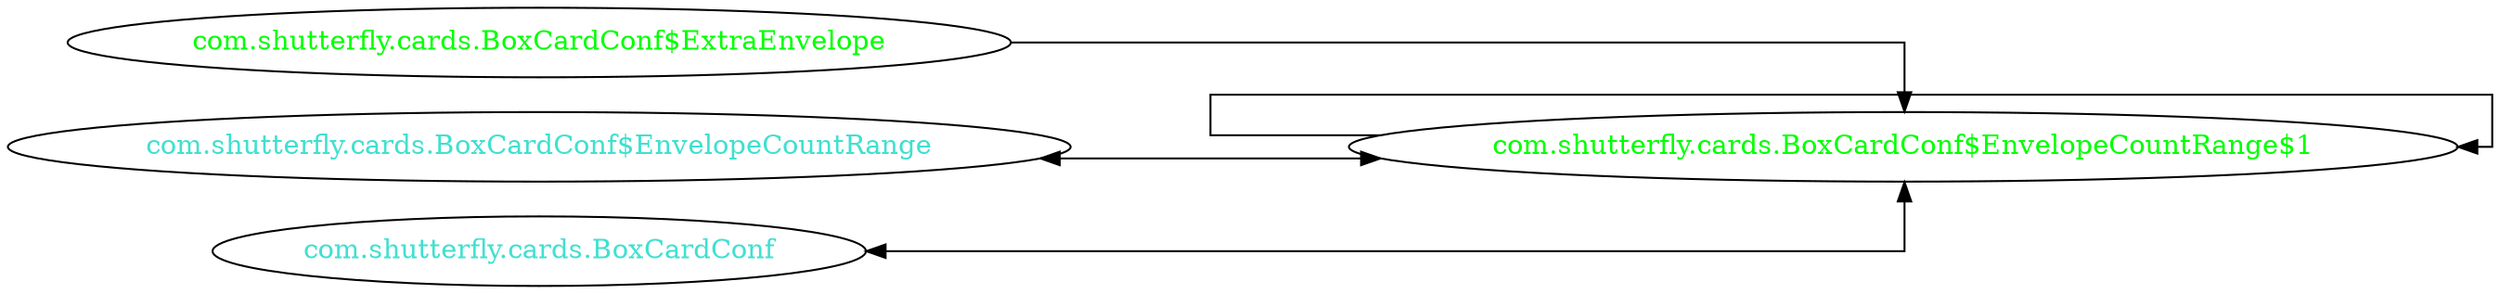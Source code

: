 digraph dependencyGraph {
 concentrate=true;
 ranksep="2.0";
 rankdir="LR"; 
 splines="ortho";
"com.shutterfly.cards.BoxCardConf$EnvelopeCountRange$1" [fontcolor="red"];
"com.shutterfly.cards.BoxCardConf$EnvelopeCountRange$1" [ fontcolor="green" ];
"com.shutterfly.cards.BoxCardConf$EnvelopeCountRange$1"->"com.shutterfly.cards.BoxCardConf$EnvelopeCountRange$1";
"com.shutterfly.cards.BoxCardConf$ExtraEnvelope" [ fontcolor="green" ];
"com.shutterfly.cards.BoxCardConf$ExtraEnvelope"->"com.shutterfly.cards.BoxCardConf$EnvelopeCountRange$1";
"com.shutterfly.cards.BoxCardConf$EnvelopeCountRange" [ fontcolor="turquoise" ];
"com.shutterfly.cards.BoxCardConf$EnvelopeCountRange"->"com.shutterfly.cards.BoxCardConf$EnvelopeCountRange$1" [dir=both];
"com.shutterfly.cards.BoxCardConf" [ fontcolor="turquoise" ];
"com.shutterfly.cards.BoxCardConf"->"com.shutterfly.cards.BoxCardConf$EnvelopeCountRange$1" [dir=both];
}